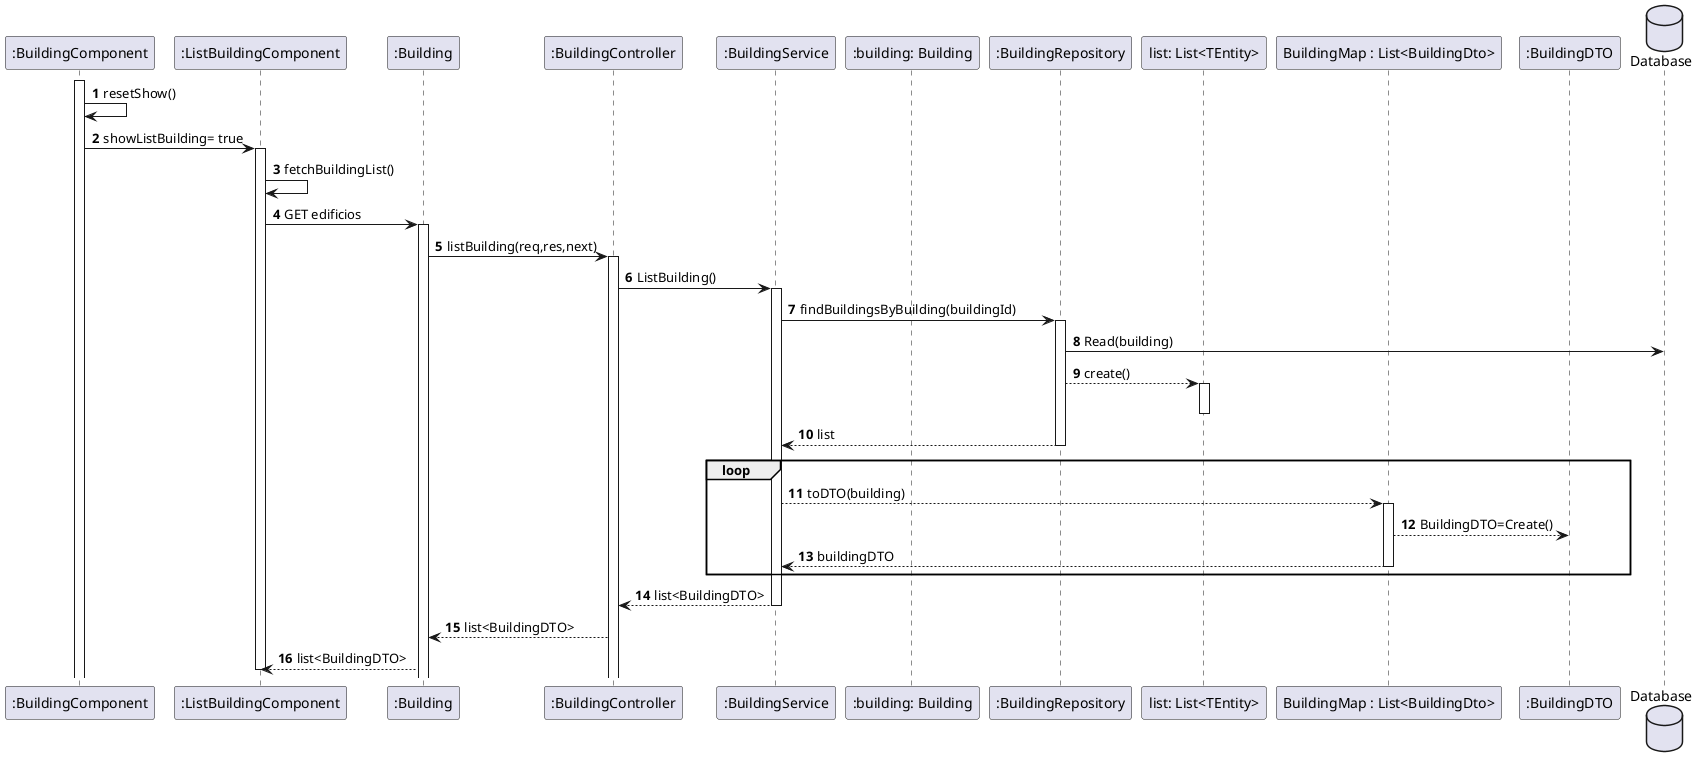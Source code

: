 @startuml
autonumber

participant ":BuildingComponent" as BC
participant ":ListBuildingComponent" as LB
participant ":Building" as BLDG
participant ":BuildingController" as CTRL
participant ":BuildingService" as SERV
participant ":building: Building" as BUILDING
participant ":BuildingRepository" as REPO
participant "list: List<TEntity>" as LIST
participant "BuildingMap : List<BuildingDto>" as DTOMAP
participant ":BuildingDTO" as DTO
database Database

activate BC
BC -> BC : resetShow()

BC -> LB : showListBuilding= true
activate LB
LB -> LB:  fetchBuildingList()
LB -> BLDG : GET edificios
activate BLDG
BLDG -> CTRL : listBuilding(req,res,next)
activate CTRL
CTRL -> SERV :ListBuilding()
activate SERV
SERV -> REPO : findBuildingsByBuilding(buildingId)
activate REPO
REPO -> Database: Read(building)
REPO --> LIST: create()
activate LIST
deactivate LIST
REPO --> SERV : list
deactivate REPO
loop
SERV --> DTOMAP : toDTO(building)
activate DTOMAP
DTOMAP-->DTO : BuildingDTO=Create()
DTOMAP --> SERV : buildingDTO
deactivate DTOMAP
end loop


SERV --> CTRL : list<BuildingDTO>
deactivate SERV
CTRL --> BLDG : list<BuildingDTO>
BLDG --> LB : list<BuildingDTO>
deactivate LB

@enduml
